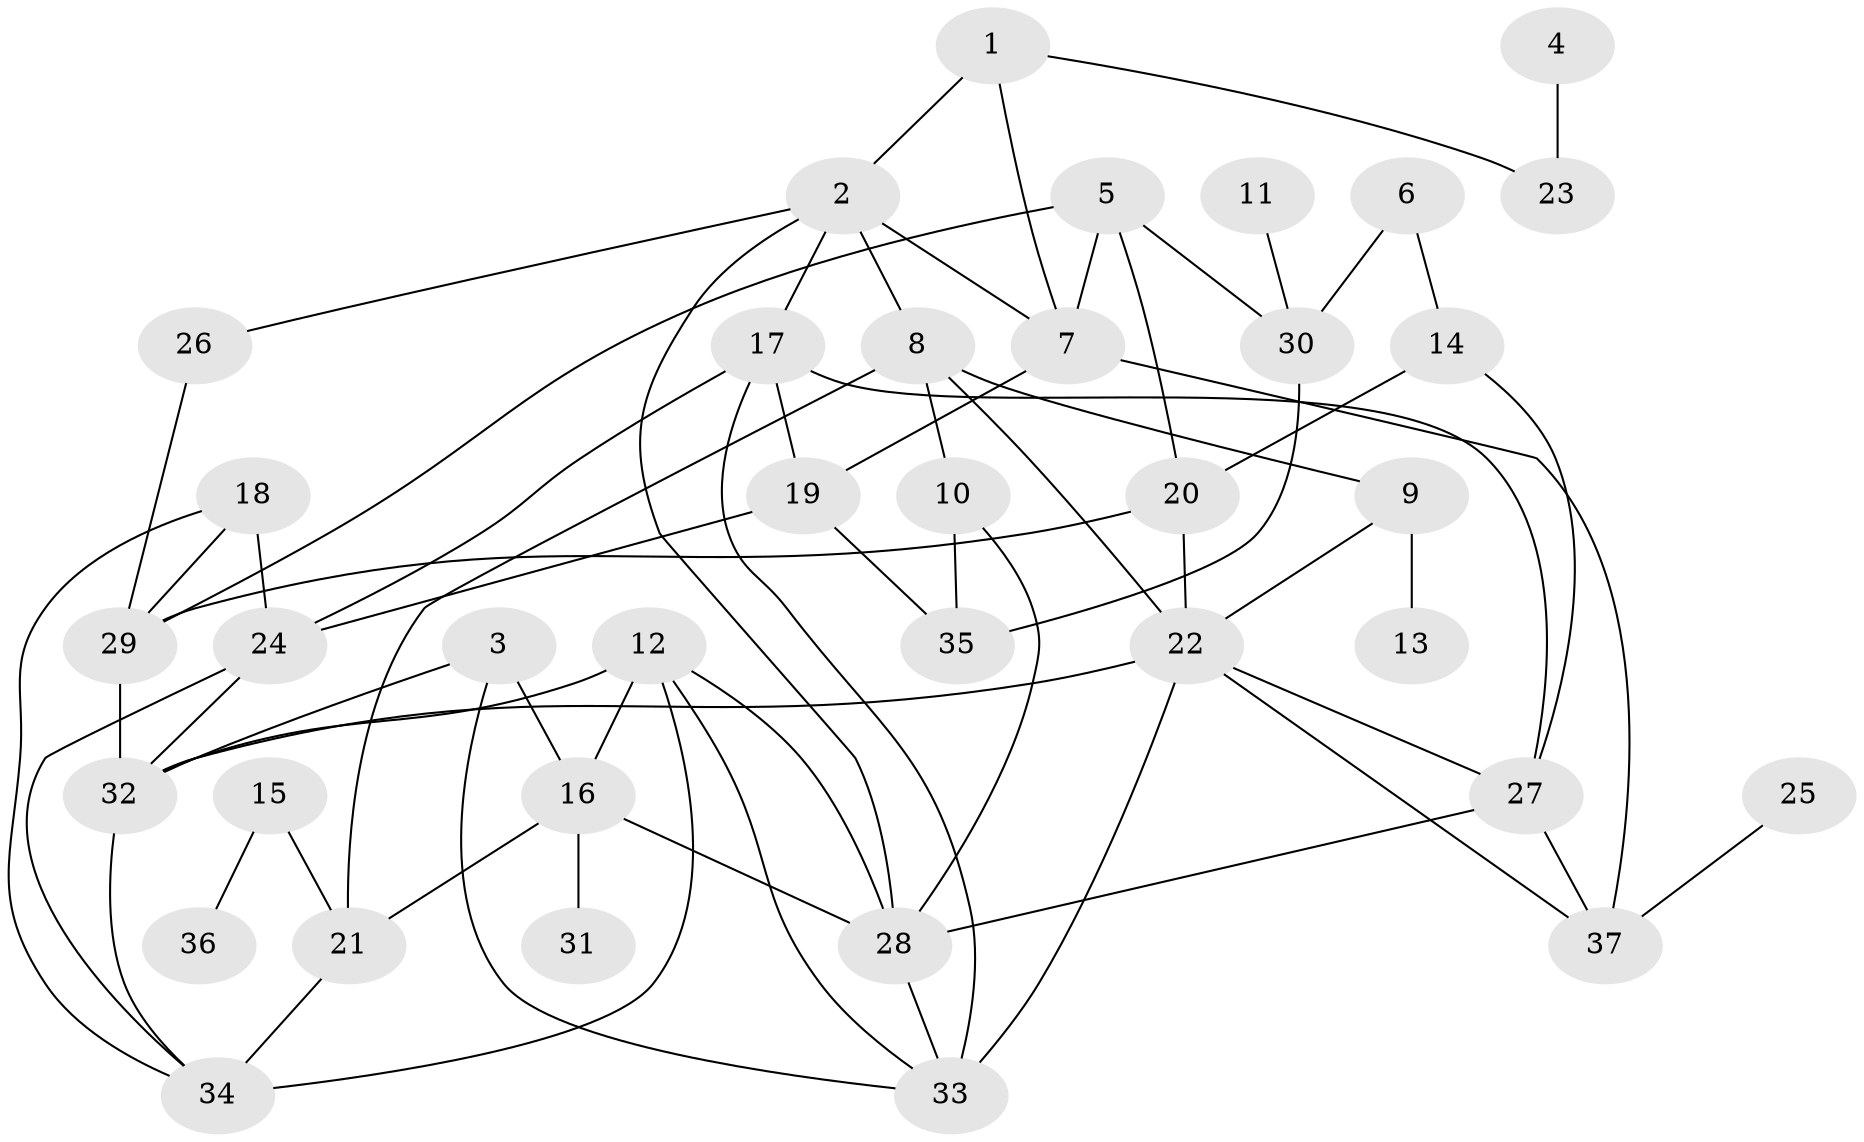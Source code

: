 // original degree distribution, {3: 0.3269230769230769, 5: 0.2692307692307692, 2: 0.1346153846153846, 1: 0.11538461538461539, 4: 0.09615384615384616, 6: 0.038461538461538464, 7: 0.019230769230769232}
// Generated by graph-tools (version 1.1) at 2025/35/03/04/25 23:35:48]
// undirected, 37 vertices, 67 edges
graph export_dot {
  node [color=gray90,style=filled];
  1;
  2;
  3;
  4;
  5;
  6;
  7;
  8;
  9;
  10;
  11;
  12;
  13;
  14;
  15;
  16;
  17;
  18;
  19;
  20;
  21;
  22;
  23;
  24;
  25;
  26;
  27;
  28;
  29;
  30;
  31;
  32;
  33;
  34;
  35;
  36;
  37;
  1 -- 2 [weight=1.0];
  1 -- 7 [weight=1.0];
  1 -- 23 [weight=1.0];
  2 -- 7 [weight=1.0];
  2 -- 8 [weight=1.0];
  2 -- 17 [weight=1.0];
  2 -- 26 [weight=1.0];
  2 -- 28 [weight=1.0];
  3 -- 16 [weight=1.0];
  3 -- 32 [weight=1.0];
  3 -- 33 [weight=1.0];
  4 -- 23 [weight=1.0];
  5 -- 7 [weight=1.0];
  5 -- 20 [weight=1.0];
  5 -- 29 [weight=1.0];
  5 -- 30 [weight=1.0];
  6 -- 14 [weight=1.0];
  6 -- 30 [weight=2.0];
  7 -- 19 [weight=1.0];
  7 -- 37 [weight=1.0];
  8 -- 9 [weight=1.0];
  8 -- 10 [weight=1.0];
  8 -- 21 [weight=1.0];
  8 -- 22 [weight=1.0];
  9 -- 13 [weight=1.0];
  9 -- 22 [weight=1.0];
  10 -- 28 [weight=1.0];
  10 -- 35 [weight=1.0];
  11 -- 30 [weight=1.0];
  12 -- 16 [weight=1.0];
  12 -- 28 [weight=1.0];
  12 -- 32 [weight=1.0];
  12 -- 33 [weight=1.0];
  12 -- 34 [weight=1.0];
  14 -- 20 [weight=1.0];
  14 -- 27 [weight=1.0];
  15 -- 21 [weight=1.0];
  15 -- 36 [weight=1.0];
  16 -- 21 [weight=1.0];
  16 -- 28 [weight=1.0];
  16 -- 31 [weight=1.0];
  17 -- 19 [weight=1.0];
  17 -- 24 [weight=1.0];
  17 -- 27 [weight=1.0];
  17 -- 33 [weight=1.0];
  18 -- 24 [weight=2.0];
  18 -- 29 [weight=1.0];
  18 -- 34 [weight=1.0];
  19 -- 24 [weight=2.0];
  19 -- 35 [weight=1.0];
  20 -- 22 [weight=3.0];
  20 -- 29 [weight=1.0];
  21 -- 34 [weight=2.0];
  22 -- 27 [weight=1.0];
  22 -- 32 [weight=1.0];
  22 -- 33 [weight=2.0];
  22 -- 37 [weight=1.0];
  24 -- 32 [weight=2.0];
  24 -- 34 [weight=1.0];
  25 -- 37 [weight=1.0];
  26 -- 29 [weight=1.0];
  27 -- 28 [weight=1.0];
  27 -- 37 [weight=1.0];
  28 -- 33 [weight=1.0];
  29 -- 32 [weight=1.0];
  30 -- 35 [weight=1.0];
  32 -- 34 [weight=1.0];
}
